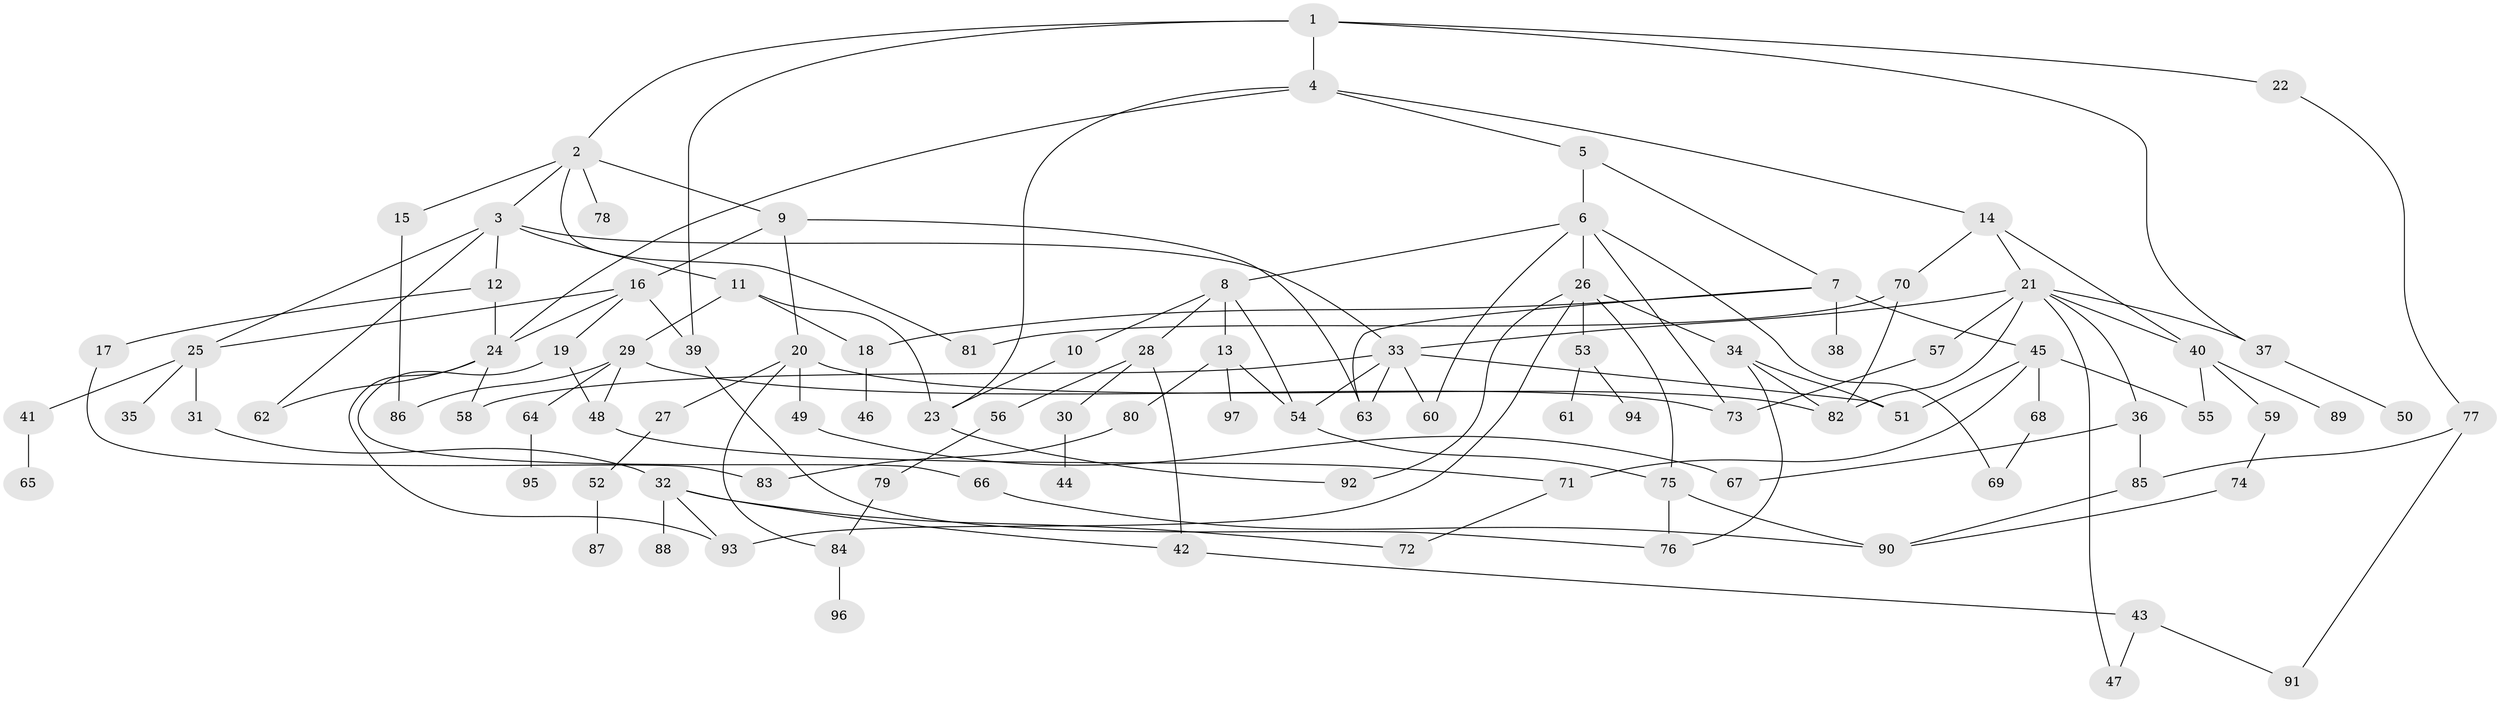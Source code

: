 // Generated by graph-tools (version 1.1) at 2025/42/03/09/25 04:42:54]
// undirected, 97 vertices, 143 edges
graph export_dot {
graph [start="1"]
  node [color=gray90,style=filled];
  1;
  2;
  3;
  4;
  5;
  6;
  7;
  8;
  9;
  10;
  11;
  12;
  13;
  14;
  15;
  16;
  17;
  18;
  19;
  20;
  21;
  22;
  23;
  24;
  25;
  26;
  27;
  28;
  29;
  30;
  31;
  32;
  33;
  34;
  35;
  36;
  37;
  38;
  39;
  40;
  41;
  42;
  43;
  44;
  45;
  46;
  47;
  48;
  49;
  50;
  51;
  52;
  53;
  54;
  55;
  56;
  57;
  58;
  59;
  60;
  61;
  62;
  63;
  64;
  65;
  66;
  67;
  68;
  69;
  70;
  71;
  72;
  73;
  74;
  75;
  76;
  77;
  78;
  79;
  80;
  81;
  82;
  83;
  84;
  85;
  86;
  87;
  88;
  89;
  90;
  91;
  92;
  93;
  94;
  95;
  96;
  97;
  1 -- 2;
  1 -- 4;
  1 -- 22;
  1 -- 39;
  1 -- 37;
  2 -- 3;
  2 -- 9;
  2 -- 15;
  2 -- 78;
  2 -- 81;
  3 -- 11;
  3 -- 12;
  3 -- 33;
  3 -- 62;
  3 -- 25;
  4 -- 5;
  4 -- 14;
  4 -- 23;
  4 -- 24;
  5 -- 6;
  5 -- 7;
  6 -- 8;
  6 -- 26;
  6 -- 60;
  6 -- 73;
  6 -- 69;
  7 -- 18;
  7 -- 38;
  7 -- 45;
  7 -- 63;
  8 -- 10;
  8 -- 13;
  8 -- 28;
  8 -- 54;
  9 -- 16;
  9 -- 20;
  9 -- 63;
  10 -- 23;
  11 -- 29;
  11 -- 23;
  11 -- 18;
  12 -- 17;
  12 -- 24;
  13 -- 54;
  13 -- 80;
  13 -- 97;
  14 -- 21;
  14 -- 70;
  14 -- 40;
  15 -- 86;
  16 -- 19;
  16 -- 25;
  16 -- 39;
  16 -- 24;
  17 -- 83;
  18 -- 46;
  19 -- 48;
  19 -- 66;
  20 -- 27;
  20 -- 49;
  20 -- 82;
  20 -- 84;
  21 -- 36;
  21 -- 37;
  21 -- 40;
  21 -- 47;
  21 -- 57;
  21 -- 82;
  21 -- 33;
  22 -- 77;
  23 -- 92;
  24 -- 62;
  24 -- 93;
  24 -- 58;
  25 -- 31;
  25 -- 35;
  25 -- 41;
  26 -- 34;
  26 -- 53;
  26 -- 92;
  26 -- 93;
  26 -- 75;
  27 -- 52;
  28 -- 30;
  28 -- 42;
  28 -- 56;
  29 -- 64;
  29 -- 86;
  29 -- 73;
  29 -- 48;
  30 -- 44;
  31 -- 32;
  32 -- 72;
  32 -- 88;
  32 -- 93;
  32 -- 42;
  33 -- 58;
  33 -- 63;
  33 -- 60;
  33 -- 54;
  33 -- 51;
  34 -- 51;
  34 -- 76;
  34 -- 82;
  36 -- 67;
  36 -- 85;
  37 -- 50;
  39 -- 76;
  40 -- 59;
  40 -- 89;
  40 -- 55;
  41 -- 65;
  42 -- 43;
  43 -- 91;
  43 -- 47;
  45 -- 55;
  45 -- 68;
  45 -- 71;
  45 -- 51;
  48 -- 71;
  49 -- 67;
  52 -- 87;
  53 -- 61;
  53 -- 94;
  54 -- 75;
  56 -- 79;
  57 -- 73;
  59 -- 74;
  64 -- 95;
  66 -- 90;
  68 -- 69;
  70 -- 82;
  70 -- 81;
  71 -- 72;
  74 -- 90;
  75 -- 90;
  75 -- 76;
  77 -- 91;
  77 -- 85;
  79 -- 84;
  80 -- 83;
  84 -- 96;
  85 -- 90;
}

